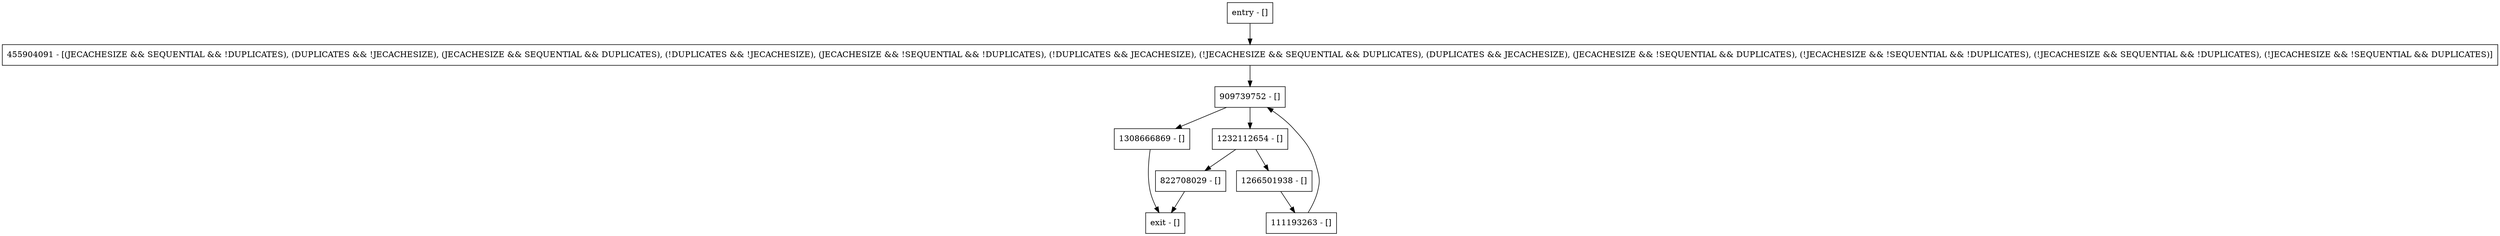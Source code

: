 digraph compareUnsignedBytes {
node [shape=record];
entry [label="entry - []"];
exit [label="exit - []"];
1308666869 [label="1308666869 - []"];
1266501938 [label="1266501938 - []"];
822708029 [label="822708029 - []"];
1232112654 [label="1232112654 - []"];
909739752 [label="909739752 - []"];
111193263 [label="111193263 - []"];
455904091 [label="455904091 - [(JECACHESIZE && SEQUENTIAL && !DUPLICATES), (DUPLICATES && !JECACHESIZE), (JECACHESIZE && SEQUENTIAL && DUPLICATES), (!DUPLICATES && !JECACHESIZE), (JECACHESIZE && !SEQUENTIAL && !DUPLICATES), (!DUPLICATES && JECACHESIZE), (!JECACHESIZE && SEQUENTIAL && DUPLICATES), (DUPLICATES && JECACHESIZE), (JECACHESIZE && !SEQUENTIAL && DUPLICATES), (!JECACHESIZE && !SEQUENTIAL && !DUPLICATES), (!JECACHESIZE && SEQUENTIAL && !DUPLICATES), (!JECACHESIZE && !SEQUENTIAL && DUPLICATES)]"];
entry;
exit;
entry -> 455904091;
1308666869 -> exit;
1266501938 -> 111193263;
822708029 -> exit;
1232112654 -> 1266501938;
1232112654 -> 822708029;
909739752 -> 1308666869;
909739752 -> 1232112654;
111193263 -> 909739752;
455904091 -> 909739752;
}
